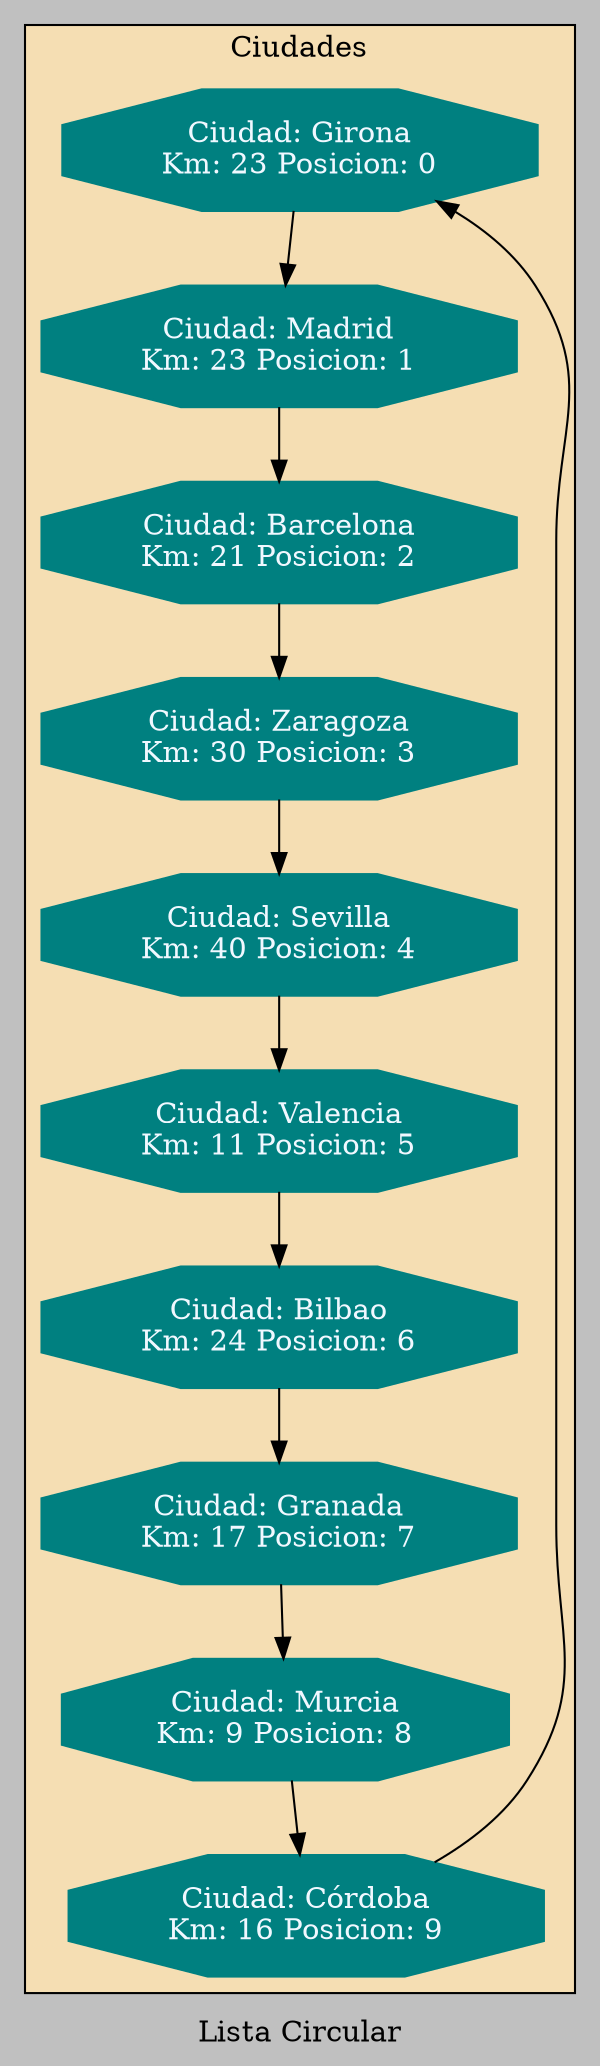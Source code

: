 digraph G { 
rankdir = TB;
label="Lista Circular";bgcolor=grey 
subgraph cluster_top_floor{
bgcolor=wheat; 
label="Ciudades";
nodo0[ shape=octagon, fontcolor=aliceblue , style=filled,color=teal, label="Ciudad: Girona
Km: 23 Posicion: 0"]
nodo1[ shape=octagon, fontcolor=aliceblue , style=filled,color=teal, label="Ciudad: Madrid
Km: 23 Posicion: 1"]
nodo2[ shape=octagon, fontcolor=aliceblue , style=filled,color=teal, label="Ciudad: Barcelona
Km: 21 Posicion: 2"]
nodo3[ shape=octagon, fontcolor=aliceblue , style=filled,color=teal, label="Ciudad: Zaragoza
Km: 30 Posicion: 3"]
nodo4[ shape=octagon, fontcolor=aliceblue , style=filled,color=teal, label="Ciudad: Sevilla
Km: 40 Posicion: 4"]
nodo5[ shape=octagon, fontcolor=aliceblue , style=filled,color=teal, label="Ciudad: Valencia
Km: 11 Posicion: 5"]
nodo6[ shape=octagon, fontcolor=aliceblue , style=filled,color=teal, label="Ciudad: Bilbao
Km: 24 Posicion: 6"]
nodo7[ shape=octagon, fontcolor=aliceblue , style=filled,color=teal, label="Ciudad: Granada
Km: 17 Posicion: 7"]
nodo8[ shape=octagon, fontcolor=aliceblue , style=filled,color=teal, label="Ciudad: Murcia
Km: 9 Posicion: 8"]
nodo9[ shape=octagon, fontcolor=aliceblue , style=filled,color=teal, label="Ciudad: Córdoba
Km: 16 Posicion: 9"]
nodo0 -> nodo1 -> nodo2 -> nodo3 -> nodo4 -> nodo5 -> nodo6 -> nodo7 -> nodo8 -> nodo9 -> nodo0;
}
}